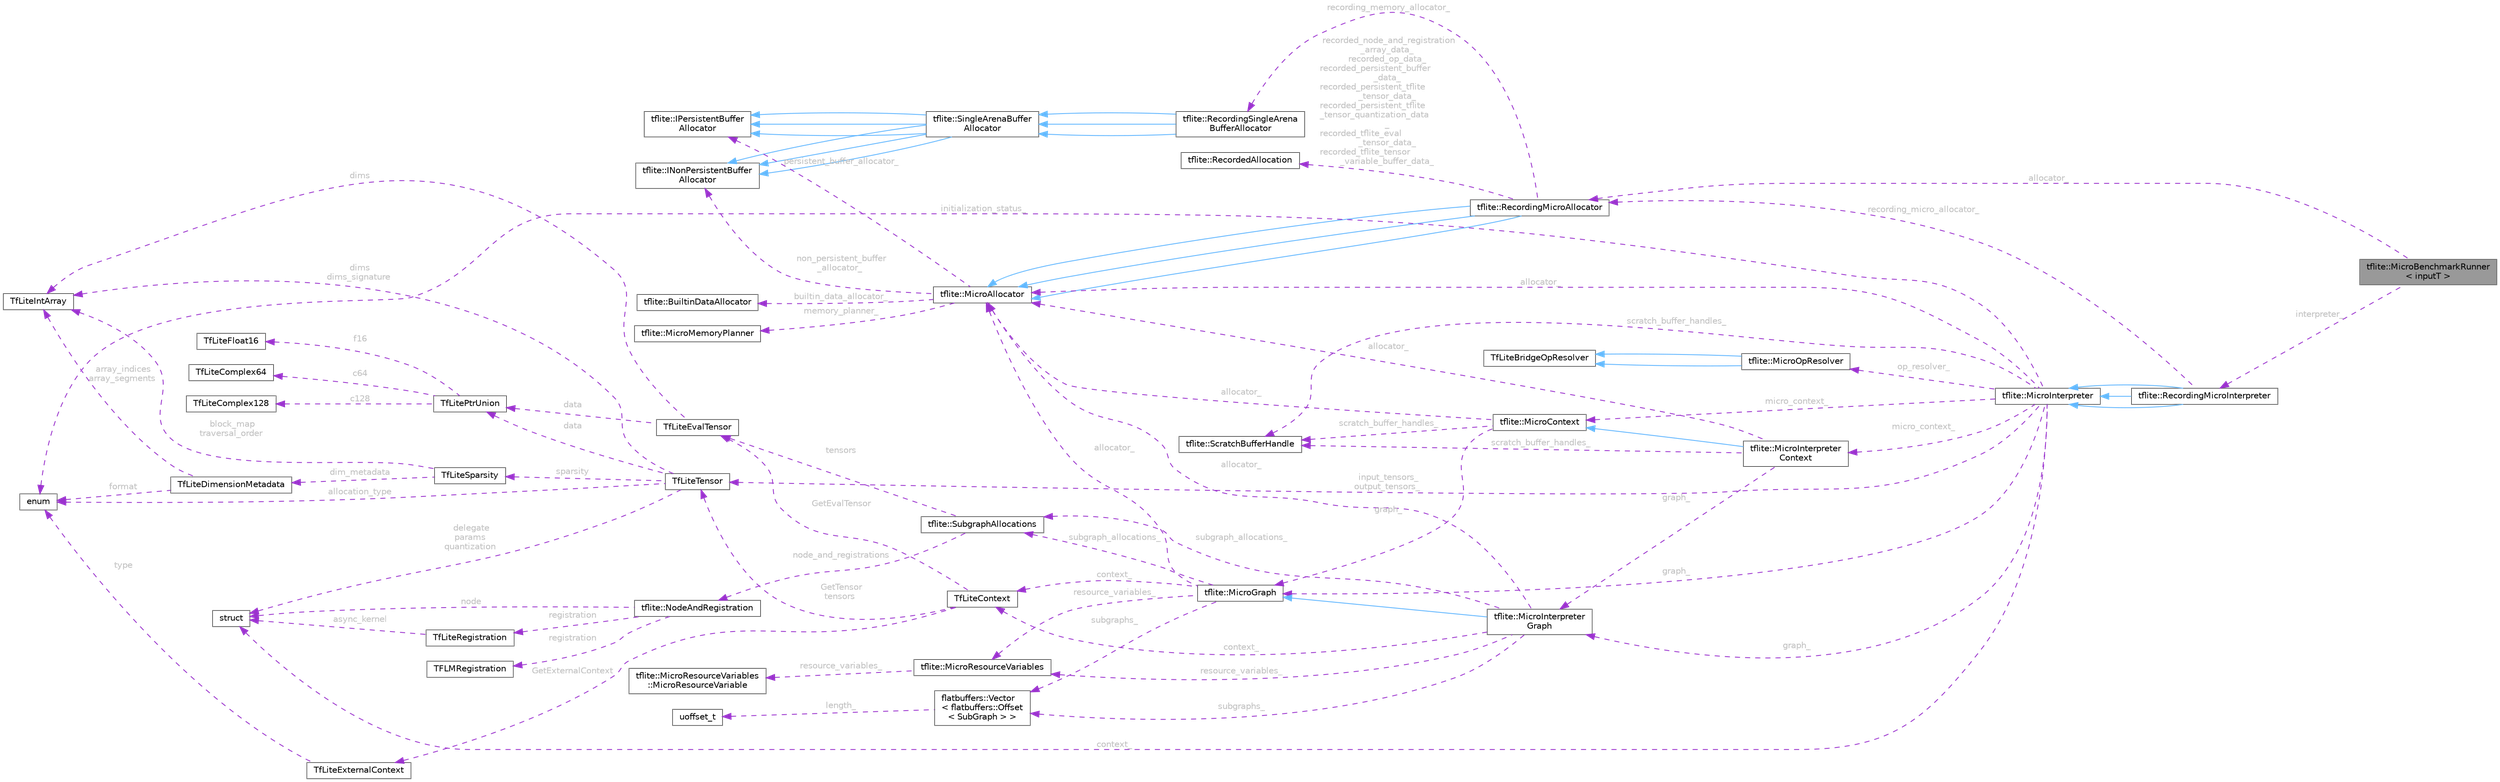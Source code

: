 digraph "tflite::MicroBenchmarkRunner&lt; inputT &gt;"
{
 // LATEX_PDF_SIZE
  bgcolor="transparent";
  edge [fontname=Helvetica,fontsize=10,labelfontname=Helvetica,labelfontsize=10];
  node [fontname=Helvetica,fontsize=10,shape=box,height=0.2,width=0.4];
  rankdir="LR";
  Node1 [id="Node000001",label="tflite::MicroBenchmarkRunner\l\< inputT \>",height=0.2,width=0.4,color="gray40", fillcolor="grey60", style="filled", fontcolor="black",tooltip=" "];
  Node2 -> Node1 [id="edge81_Node000001_Node000002",dir="back",color="darkorchid3",style="dashed",tooltip=" ",label=" allocator_",fontcolor="grey" ];
  Node2 [id="Node000002",label="tflite::RecordingMicroAllocator",height=0.2,width=0.4,color="gray40", fillcolor="white", style="filled",URL="$classtflite_1_1_recording_micro_allocator.html",tooltip=" "];
  Node3 -> Node2 [id="edge82_Node000002_Node000003",dir="back",color="steelblue1",style="solid",tooltip=" "];
  Node3 [id="Node000003",label="tflite::MicroAllocator",height=0.2,width=0.4,color="gray40", fillcolor="white", style="filled",URL="$classtflite_1_1_micro_allocator.html",tooltip=" "];
  Node4 -> Node3 [id="edge83_Node000003_Node000004",dir="back",color="darkorchid3",style="dashed",tooltip=" ",label=" non_persistent_buffer\l_allocator_",fontcolor="grey" ];
  Node4 [id="Node000004",label="tflite::INonPersistentBuffer\lAllocator",height=0.2,width=0.4,color="gray40", fillcolor="white", style="filled",URL="$classtflite_1_1_i_non_persistent_buffer_allocator.html",tooltip=" "];
  Node5 -> Node3 [id="edge84_Node000003_Node000005",dir="back",color="darkorchid3",style="dashed",tooltip=" ",label=" persistent_buffer_allocator_",fontcolor="grey" ];
  Node5 [id="Node000005",label="tflite::IPersistentBuffer\lAllocator",height=0.2,width=0.4,color="gray40", fillcolor="white", style="filled",URL="$classtflite_1_1_i_persistent_buffer_allocator.html",tooltip=" "];
  Node6 -> Node3 [id="edge85_Node000003_Node000006",dir="back",color="darkorchid3",style="dashed",tooltip=" ",label=" builtin_data_allocator_",fontcolor="grey" ];
  Node6 [id="Node000006",label="tflite::BuiltinDataAllocator",height=0.2,width=0.4,color="gray40", fillcolor="white", style="filled",URL="$classtflite_1_1_builtin_data_allocator.html",tooltip=" "];
  Node7 -> Node3 [id="edge86_Node000003_Node000007",dir="back",color="darkorchid3",style="dashed",tooltip=" ",label=" memory_planner_",fontcolor="grey" ];
  Node7 [id="Node000007",label="tflite::MicroMemoryPlanner",height=0.2,width=0.4,color="gray40", fillcolor="white", style="filled",URL="$classtflite_1_1_micro_memory_planner.html",tooltip=" "];
  Node3 -> Node2 [id="edge87_Node000002_Node000003",dir="back",color="steelblue1",style="solid",tooltip=" "];
  Node3 -> Node2 [id="edge88_Node000002_Node000003",dir="back",color="steelblue1",style="solid",tooltip=" "];
  Node8 -> Node2 [id="edge89_Node000002_Node000008",dir="back",color="darkorchid3",style="dashed",tooltip=" ",label=" recording_memory_allocator_",fontcolor="grey" ];
  Node8 [id="Node000008",label="tflite::RecordingSingleArena\lBufferAllocator",height=0.2,width=0.4,color="gray40", fillcolor="white", style="filled",URL="$classtflite_1_1_recording_single_arena_buffer_allocator.html",tooltip=" "];
  Node9 -> Node8 [id="edge90_Node000008_Node000009",dir="back",color="steelblue1",style="solid",tooltip=" "];
  Node9 [id="Node000009",label="tflite::SingleArenaBuffer\lAllocator",height=0.2,width=0.4,color="gray40", fillcolor="white", style="filled",URL="$classtflite_1_1_single_arena_buffer_allocator.html",tooltip=" "];
  Node4 -> Node9 [id="edge91_Node000009_Node000004",dir="back",color="steelblue1",style="solid",tooltip=" "];
  Node5 -> Node9 [id="edge92_Node000009_Node000005",dir="back",color="steelblue1",style="solid",tooltip=" "];
  Node4 -> Node9 [id="edge93_Node000009_Node000004",dir="back",color="steelblue1",style="solid",tooltip=" "];
  Node5 -> Node9 [id="edge94_Node000009_Node000005",dir="back",color="steelblue1",style="solid",tooltip=" "];
  Node4 -> Node9 [id="edge95_Node000009_Node000004",dir="back",color="steelblue1",style="solid",tooltip=" "];
  Node5 -> Node9 [id="edge96_Node000009_Node000005",dir="back",color="steelblue1",style="solid",tooltip=" "];
  Node9 -> Node8 [id="edge97_Node000008_Node000009",dir="back",color="steelblue1",style="solid",tooltip=" "];
  Node9 -> Node8 [id="edge98_Node000008_Node000009",dir="back",color="steelblue1",style="solid",tooltip=" "];
  Node10 -> Node2 [id="edge99_Node000002_Node000010",dir="back",color="darkorchid3",style="dashed",tooltip=" ",label=" recorded_node_and_registration\l_array_data_\nrecorded_op_data_\nrecorded_persistent_buffer\l_data_\nrecorded_persistent_tflite\l_tensor_data_\nrecorded_persistent_tflite\l_tensor_quantization_data\l_\nrecorded_tflite_eval\l_tensor_data_\nrecorded_tflite_tensor\l_variable_buffer_data_",fontcolor="grey" ];
  Node10 [id="Node000010",label="tflite::RecordedAllocation",height=0.2,width=0.4,color="gray40", fillcolor="white", style="filled",URL="$structtflite_1_1_recorded_allocation.html",tooltip=" "];
  Node11 -> Node1 [id="edge100_Node000001_Node000011",dir="back",color="darkorchid3",style="dashed",tooltip=" ",label=" interpreter_",fontcolor="grey" ];
  Node11 [id="Node000011",label="tflite::RecordingMicroInterpreter",height=0.2,width=0.4,color="gray40", fillcolor="white", style="filled",URL="$classtflite_1_1_recording_micro_interpreter.html",tooltip=" "];
  Node12 -> Node11 [id="edge101_Node000011_Node000012",dir="back",color="steelblue1",style="solid",tooltip=" "];
  Node12 [id="Node000012",label="tflite::MicroInterpreter",height=0.2,width=0.4,color="gray40", fillcolor="white", style="filled",URL="$classtflite_1_1_micro_interpreter.html",tooltip=" "];
  Node13 -> Node12 [id="edge102_Node000012_Node000013",dir="back",color="darkorchid3",style="dashed",tooltip=" ",label=" op_resolver_",fontcolor="grey" ];
  Node13 [id="Node000013",label="tflite::MicroOpResolver",height=0.2,width=0.4,color="gray40", fillcolor="white", style="filled",URL="$classtflite_1_1_micro_op_resolver.html",tooltip=" "];
  Node14 -> Node13 [id="edge103_Node000013_Node000014",dir="back",color="steelblue1",style="solid",tooltip=" "];
  Node14 [id="Node000014",label="TfLiteBridgeOpResolver",height=0.2,width=0.4,color="gray40", fillcolor="white", style="filled",URL="$classtflite_1_1_op_resolver.html",tooltip=" "];
  Node14 -> Node13 [id="edge104_Node000013_Node000014",dir="back",color="steelblue1",style="solid",tooltip=" "];
  Node15 -> Node12 [id="edge105_Node000012_Node000015",dir="back",color="darkorchid3",style="dashed",tooltip=" ",label=" context_",fontcolor="grey" ];
  Node15 [id="Node000015",label="struct",height=0.2,width=0.4,color="gray40", fillcolor="white", style="filled",tooltip=" "];
  Node3 -> Node12 [id="edge106_Node000012_Node000003",dir="back",color="darkorchid3",style="dashed",tooltip=" ",label=" allocator_",fontcolor="grey" ];
  Node16 -> Node12 [id="edge107_Node000012_Node000016",dir="back",color="darkorchid3",style="dashed",tooltip=" ",label=" graph_",fontcolor="grey" ];
  Node16 [id="Node000016",label="tflite::MicroGraph",height=0.2,width=0.4,color="gray40", fillcolor="white", style="filled",URL="$classtflite_1_1_micro_graph.html",tooltip=" "];
  Node17 -> Node16 [id="edge108_Node000016_Node000017",dir="back",color="darkorchid3",style="dashed",tooltip=" ",label=" context_",fontcolor="grey" ];
  Node17 [id="Node000017",label="TfLiteContext",height=0.2,width=0.4,color="gray40", fillcolor="white", style="filled",URL="$struct_tf_lite_context.html",tooltip=" "];
  Node18 -> Node17 [id="edge109_Node000017_Node000018",dir="back",color="darkorchid3",style="dashed",tooltip=" ",label=" GetTensor\ntensors",fontcolor="grey" ];
  Node18 [id="Node000018",label="TfLiteTensor",height=0.2,width=0.4,color="gray40", fillcolor="white", style="filled",URL="$struct_tf_lite_tensor.html",tooltip=" "];
  Node19 -> Node18 [id="edge110_Node000018_Node000019",dir="back",color="darkorchid3",style="dashed",tooltip=" ",label=" data",fontcolor="grey" ];
  Node19 [id="Node000019",label="TfLitePtrUnion",height=0.2,width=0.4,color="gray40", fillcolor="white", style="filled",URL="$union_tf_lite_ptr_union.html",tooltip=" "];
  Node20 -> Node19 [id="edge111_Node000019_Node000020",dir="back",color="darkorchid3",style="dashed",tooltip=" ",label=" f16",fontcolor="grey" ];
  Node20 [id="Node000020",label="TfLiteFloat16",height=0.2,width=0.4,color="gray40", fillcolor="white", style="filled",URL="$struct_tf_lite_float16.html",tooltip="Half precision data type compatible with the C99 definition."];
  Node21 -> Node19 [id="edge112_Node000019_Node000021",dir="back",color="darkorchid3",style="dashed",tooltip=" ",label=" c64",fontcolor="grey" ];
  Node21 [id="Node000021",label="TfLiteComplex64",height=0.2,width=0.4,color="gray40", fillcolor="white", style="filled",URL="$struct_tf_lite_complex64.html",tooltip="Single-precision complex data type compatible with the C99 definition."];
  Node22 -> Node19 [id="edge113_Node000019_Node000022",dir="back",color="darkorchid3",style="dashed",tooltip=" ",label=" c128",fontcolor="grey" ];
  Node22 [id="Node000022",label="TfLiteComplex128",height=0.2,width=0.4,color="gray40", fillcolor="white", style="filled",URL="$struct_tf_lite_complex128.html",tooltip="Double-precision complex data type compatible with the C99 definition."];
  Node23 -> Node18 [id="edge114_Node000018_Node000023",dir="back",color="darkorchid3",style="dashed",tooltip=" ",label=" dims\ndims_signature",fontcolor="grey" ];
  Node23 [id="Node000023",label="TfLiteIntArray",height=0.2,width=0.4,color="gray40", fillcolor="white", style="filled",URL="$struct_tf_lite_int_array.html",tooltip=" "];
  Node15 -> Node18 [id="edge115_Node000018_Node000015",dir="back",color="darkorchid3",style="dashed",tooltip=" ",label=" delegate\nparams\nquantization",fontcolor="grey" ];
  Node24 -> Node18 [id="edge116_Node000018_Node000024",dir="back",color="darkorchid3",style="dashed",tooltip=" ",label=" allocation_type",fontcolor="grey" ];
  Node24 [id="Node000024",label="enum",height=0.2,width=0.4,color="gray40", fillcolor="white", style="filled",tooltip=" "];
  Node25 -> Node18 [id="edge117_Node000018_Node000025",dir="back",color="darkorchid3",style="dashed",tooltip=" ",label=" sparsity",fontcolor="grey" ];
  Node25 [id="Node000025",label="TfLiteSparsity",height=0.2,width=0.4,color="gray40", fillcolor="white", style="filled",URL="$struct_tf_lite_sparsity.html",tooltip=" "];
  Node23 -> Node25 [id="edge118_Node000025_Node000023",dir="back",color="darkorchid3",style="dashed",tooltip=" ",label=" block_map\ntraversal_order",fontcolor="grey" ];
  Node26 -> Node25 [id="edge119_Node000025_Node000026",dir="back",color="darkorchid3",style="dashed",tooltip=" ",label=" dim_metadata",fontcolor="grey" ];
  Node26 [id="Node000026",label="TfLiteDimensionMetadata",height=0.2,width=0.4,color="gray40", fillcolor="white", style="filled",URL="$struct_tf_lite_dimension_metadata.html",tooltip="Metadata to encode each dimension in a sparse tensor."];
  Node24 -> Node26 [id="edge120_Node000026_Node000024",dir="back",color="darkorchid3",style="dashed",tooltip=" ",label=" format",fontcolor="grey" ];
  Node23 -> Node26 [id="edge121_Node000026_Node000023",dir="back",color="darkorchid3",style="dashed",tooltip=" ",label=" array_indices\narray_segments",fontcolor="grey" ];
  Node27 -> Node17 [id="edge122_Node000017_Node000027",dir="back",color="darkorchid3",style="dashed",tooltip=" ",label=" GetExternalContext",fontcolor="grey" ];
  Node27 [id="Node000027",label="TfLiteExternalContext",height=0.2,width=0.4,color="gray40", fillcolor="white", style="filled",URL="$struct_tf_lite_external_context.html",tooltip=" "];
  Node24 -> Node27 [id="edge123_Node000027_Node000024",dir="back",color="darkorchid3",style="dashed",tooltip=" ",label=" type",fontcolor="grey" ];
  Node28 -> Node17 [id="edge124_Node000017_Node000028",dir="back",color="darkorchid3",style="dashed",tooltip=" ",label=" GetEvalTensor",fontcolor="grey" ];
  Node28 [id="Node000028",label="TfLiteEvalTensor",height=0.2,width=0.4,color="gray40", fillcolor="white", style="filled",URL="$struct_tf_lite_eval_tensor.html",tooltip=" "];
  Node19 -> Node28 [id="edge125_Node000028_Node000019",dir="back",color="darkorchid3",style="dashed",tooltip=" ",label=" data",fontcolor="grey" ];
  Node23 -> Node28 [id="edge126_Node000028_Node000023",dir="back",color="darkorchid3",style="dashed",tooltip=" ",label=" dims",fontcolor="grey" ];
  Node3 -> Node16 [id="edge127_Node000016_Node000003",dir="back",color="darkorchid3",style="dashed",tooltip=" ",label=" allocator_",fontcolor="grey" ];
  Node29 -> Node16 [id="edge128_Node000016_Node000029",dir="back",color="darkorchid3",style="dashed",tooltip=" ",label=" subgraph_allocations_",fontcolor="grey" ];
  Node29 [id="Node000029",label="tflite::SubgraphAllocations",height=0.2,width=0.4,color="gray40", fillcolor="white", style="filled",URL="$structtflite_1_1_subgraph_allocations.html",tooltip=" "];
  Node30 -> Node29 [id="edge129_Node000029_Node000030",dir="back",color="darkorchid3",style="dashed",tooltip=" ",label=" node_and_registrations",fontcolor="grey" ];
  Node30 [id="Node000030",label="tflite::NodeAndRegistration",height=0.2,width=0.4,color="gray40", fillcolor="white", style="filled",URL="$structtflite_1_1_node_and_registration.html",tooltip=" "];
  Node15 -> Node30 [id="edge130_Node000030_Node000015",dir="back",color="darkorchid3",style="dashed",tooltip=" ",label=" node",fontcolor="grey" ];
  Node31 -> Node30 [id="edge131_Node000030_Node000031",dir="back",color="darkorchid3",style="dashed",tooltip=" ",label=" registration",fontcolor="grey" ];
  Node31 [id="Node000031",label="TfLiteRegistration",height=0.2,width=0.4,color="gray40", fillcolor="white", style="filled",URL="$struct_tf_lite_registration.html",tooltip=" "];
  Node15 -> Node31 [id="edge132_Node000031_Node000015",dir="back",color="darkorchid3",style="dashed",tooltip=" ",label=" async_kernel",fontcolor="grey" ];
  Node32 -> Node30 [id="edge133_Node000030_Node000032",dir="back",color="darkorchid3",style="dashed",tooltip=" ",label=" registration",fontcolor="grey" ];
  Node32 [id="Node000032",label="TFLMRegistration",height=0.2,width=0.4,color="gray40", fillcolor="white", style="filled",URL="$struct_t_f_l_m_registration.html",tooltip=" "];
  Node28 -> Node29 [id="edge134_Node000029_Node000028",dir="back",color="darkorchid3",style="dashed",tooltip=" ",label=" tensors",fontcolor="grey" ];
  Node33 -> Node16 [id="edge135_Node000016_Node000033",dir="back",color="darkorchid3",style="dashed",tooltip=" ",label=" resource_variables_",fontcolor="grey" ];
  Node33 [id="Node000033",label="tflite::MicroResourceVariables",height=0.2,width=0.4,color="gray40", fillcolor="white", style="filled",URL="$classtflite_1_1_micro_resource_variables.html",tooltip=" "];
  Node34 -> Node33 [id="edge136_Node000033_Node000034",dir="back",color="darkorchid3",style="dashed",tooltip=" ",label=" resource_variables_",fontcolor="grey" ];
  Node34 [id="Node000034",label="tflite::MicroResourceVariables\l::MicroResourceVariable",height=0.2,width=0.4,color="gray40", fillcolor="white", style="filled",URL="$structtflite_1_1_micro_resource_variables_1_1_micro_resource_variable.html",tooltip=" "];
  Node35 -> Node16 [id="edge137_Node000016_Node000035",dir="back",color="darkorchid3",style="dashed",tooltip=" ",label=" subgraphs_",fontcolor="grey" ];
  Node35 [id="Node000035",label="flatbuffers::Vector\l\< flatbuffers::Offset\l\< SubGraph \> \>",height=0.2,width=0.4,color="gray40", fillcolor="white", style="filled",URL="$classflatbuffers_1_1_vector.html",tooltip=" "];
  Node36 -> Node35 [id="edge138_Node000035_Node000036",dir="back",color="darkorchid3",style="dashed",tooltip=" ",label=" length_",fontcolor="grey" ];
  Node36 [id="Node000036",label="uoffset_t",height=0.2,width=0.4,color="gray40", fillcolor="white", style="filled",tooltip=" "];
  Node37 -> Node12 [id="edge139_Node000012_Node000037",dir="back",color="darkorchid3",style="dashed",tooltip=" ",label=" graph_",fontcolor="grey" ];
  Node37 [id="Node000037",label="tflite::MicroInterpreter\lGraph",height=0.2,width=0.4,color="gray40", fillcolor="white", style="filled",URL="$classtflite_1_1_micro_interpreter_graph.html",tooltip=" "];
  Node16 -> Node37 [id="edge140_Node000037_Node000016",dir="back",color="steelblue1",style="solid",tooltip=" "];
  Node17 -> Node37 [id="edge141_Node000037_Node000017",dir="back",color="darkorchid3",style="dashed",tooltip=" ",label=" context_",fontcolor="grey" ];
  Node3 -> Node37 [id="edge142_Node000037_Node000003",dir="back",color="darkorchid3",style="dashed",tooltip=" ",label=" allocator_",fontcolor="grey" ];
  Node29 -> Node37 [id="edge143_Node000037_Node000029",dir="back",color="darkorchid3",style="dashed",tooltip=" ",label=" subgraph_allocations_",fontcolor="grey" ];
  Node33 -> Node37 [id="edge144_Node000037_Node000033",dir="back",color="darkorchid3",style="dashed",tooltip=" ",label=" resource_variables_",fontcolor="grey" ];
  Node35 -> Node37 [id="edge145_Node000037_Node000035",dir="back",color="darkorchid3",style="dashed",tooltip=" ",label=" subgraphs_",fontcolor="grey" ];
  Node24 -> Node12 [id="edge146_Node000012_Node000024",dir="back",color="darkorchid3",style="dashed",tooltip=" ",label=" initialization_status_",fontcolor="grey" ];
  Node38 -> Node12 [id="edge147_Node000012_Node000038",dir="back",color="darkorchid3",style="dashed",tooltip=" ",label=" scratch_buffer_handles_",fontcolor="grey" ];
  Node38 [id="Node000038",label="tflite::ScratchBufferHandle",height=0.2,width=0.4,color="gray40", fillcolor="white", style="filled",URL="$structtflite_1_1_scratch_buffer_handle.html",tooltip=" "];
  Node18 -> Node12 [id="edge148_Node000012_Node000018",dir="back",color="darkorchid3",style="dashed",tooltip=" ",label=" input_tensors_\noutput_tensors_",fontcolor="grey" ];
  Node39 -> Node12 [id="edge149_Node000012_Node000039",dir="back",color="darkorchid3",style="dashed",tooltip=" ",label=" micro_context_",fontcolor="grey" ];
  Node39 [id="Node000039",label="tflite::MicroContext",height=0.2,width=0.4,color="gray40", fillcolor="white", style="filled",URL="$classtflite_1_1_micro_context.html",tooltip=" "];
  Node3 -> Node39 [id="edge150_Node000039_Node000003",dir="back",color="darkorchid3",style="dashed",tooltip=" ",label=" allocator_",fontcolor="grey" ];
  Node16 -> Node39 [id="edge151_Node000039_Node000016",dir="back",color="darkorchid3",style="dashed",tooltip=" ",label=" graph_",fontcolor="grey" ];
  Node38 -> Node39 [id="edge152_Node000039_Node000038",dir="back",color="darkorchid3",style="dashed",tooltip=" ",label=" scratch_buffer_handles_",fontcolor="grey" ];
  Node40 -> Node12 [id="edge153_Node000012_Node000040",dir="back",color="darkorchid3",style="dashed",tooltip=" ",label=" micro_context_",fontcolor="grey" ];
  Node40 [id="Node000040",label="tflite::MicroInterpreter\lContext",height=0.2,width=0.4,color="gray40", fillcolor="white", style="filled",URL="$classtflite_1_1_micro_interpreter_context.html",tooltip=" "];
  Node39 -> Node40 [id="edge154_Node000040_Node000039",dir="back",color="steelblue1",style="solid",tooltip=" "];
  Node3 -> Node40 [id="edge155_Node000040_Node000003",dir="back",color="darkorchid3",style="dashed",tooltip=" ",label=" allocator_",fontcolor="grey" ];
  Node37 -> Node40 [id="edge156_Node000040_Node000037",dir="back",color="darkorchid3",style="dashed",tooltip=" ",label=" graph_",fontcolor="grey" ];
  Node38 -> Node40 [id="edge157_Node000040_Node000038",dir="back",color="darkorchid3",style="dashed",tooltip=" ",label=" scratch_buffer_handles_",fontcolor="grey" ];
  Node12 -> Node11 [id="edge158_Node000011_Node000012",dir="back",color="steelblue1",style="solid",tooltip=" "];
  Node12 -> Node11 [id="edge159_Node000011_Node000012",dir="back",color="steelblue1",style="solid",tooltip=" "];
  Node2 -> Node11 [id="edge160_Node000011_Node000002",dir="back",color="darkorchid3",style="dashed",tooltip=" ",label=" recording_micro_allocator_",fontcolor="grey" ];
}
